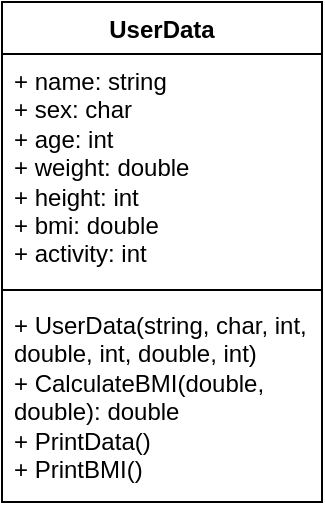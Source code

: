 <mxfile version="21.3.5" type="device">
  <diagram id="C5RBs43oDa-KdzZeNtuy" name="Page-1">
    <mxGraphModel dx="1434" dy="764" grid="0" gridSize="10" guides="1" tooltips="1" connect="1" arrows="1" fold="1" page="1" pageScale="1" pageWidth="827" pageHeight="1169" math="0" shadow="0">
      <root>
        <mxCell id="WIyWlLk6GJQsqaUBKTNV-0" />
        <mxCell id="WIyWlLk6GJQsqaUBKTNV-1" parent="WIyWlLk6GJQsqaUBKTNV-0" />
        <mxCell id="9SR53tX-BsVlMcjW4M-h-0" value="UserData" style="swimlane;fontStyle=1;align=center;verticalAlign=top;childLayout=stackLayout;horizontal=1;startSize=26;horizontalStack=0;resizeParent=1;resizeParentMax=0;resizeLast=0;collapsible=1;marginBottom=0;whiteSpace=wrap;html=1;" vertex="1" parent="WIyWlLk6GJQsqaUBKTNV-1">
          <mxGeometry x="120" y="70" width="160" height="250" as="geometry" />
        </mxCell>
        <mxCell id="9SR53tX-BsVlMcjW4M-h-1" value="+ name: string&lt;br&gt;+ sex: char&lt;br&gt;+ age: int&lt;br&gt;+ weight: double&lt;br&gt;+ height: int&lt;br&gt;+ bmi: double&lt;br&gt;+ activity: int" style="text;strokeColor=none;fillColor=none;align=left;verticalAlign=top;spacingLeft=4;spacingRight=4;overflow=hidden;rotatable=0;points=[[0,0.5],[1,0.5]];portConstraint=eastwest;whiteSpace=wrap;html=1;" vertex="1" parent="9SR53tX-BsVlMcjW4M-h-0">
          <mxGeometry y="26" width="160" height="114" as="geometry" />
        </mxCell>
        <mxCell id="9SR53tX-BsVlMcjW4M-h-2" value="" style="line;strokeWidth=1;fillColor=none;align=left;verticalAlign=middle;spacingTop=-1;spacingLeft=3;spacingRight=3;rotatable=0;labelPosition=right;points=[];portConstraint=eastwest;strokeColor=inherit;" vertex="1" parent="9SR53tX-BsVlMcjW4M-h-0">
          <mxGeometry y="140" width="160" height="8" as="geometry" />
        </mxCell>
        <mxCell id="9SR53tX-BsVlMcjW4M-h-3" value="+ UserData(string, char, int, double, int, double, int)&lt;br&gt;+ CalculateBMI(double, double): double&lt;br&gt;+ PrintData()&lt;br&gt;+ PrintBMI()" style="text;strokeColor=none;fillColor=none;align=left;verticalAlign=top;spacingLeft=4;spacingRight=4;overflow=hidden;rotatable=0;points=[[0,0.5],[1,0.5]];portConstraint=eastwest;whiteSpace=wrap;html=1;" vertex="1" parent="9SR53tX-BsVlMcjW4M-h-0">
          <mxGeometry y="148" width="160" height="102" as="geometry" />
        </mxCell>
      </root>
    </mxGraphModel>
  </diagram>
</mxfile>
